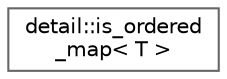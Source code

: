 digraph "Gráfico de jerarquía de clases"
{
 // LATEX_PDF_SIZE
  bgcolor="transparent";
  edge [fontname=Helvetica,fontsize=10,labelfontname=Helvetica,labelfontsize=10];
  node [fontname=Helvetica,fontsize=10,shape=box,height=0.2,width=0.4];
  rankdir="LR";
  Node0 [id="Node000000",label="detail::is_ordered\l_map\< T \>",height=0.2,width=0.4,color="grey40", fillcolor="white", style="filled",URL="$structdetail_1_1is__ordered__map.html",tooltip=" "];
}
